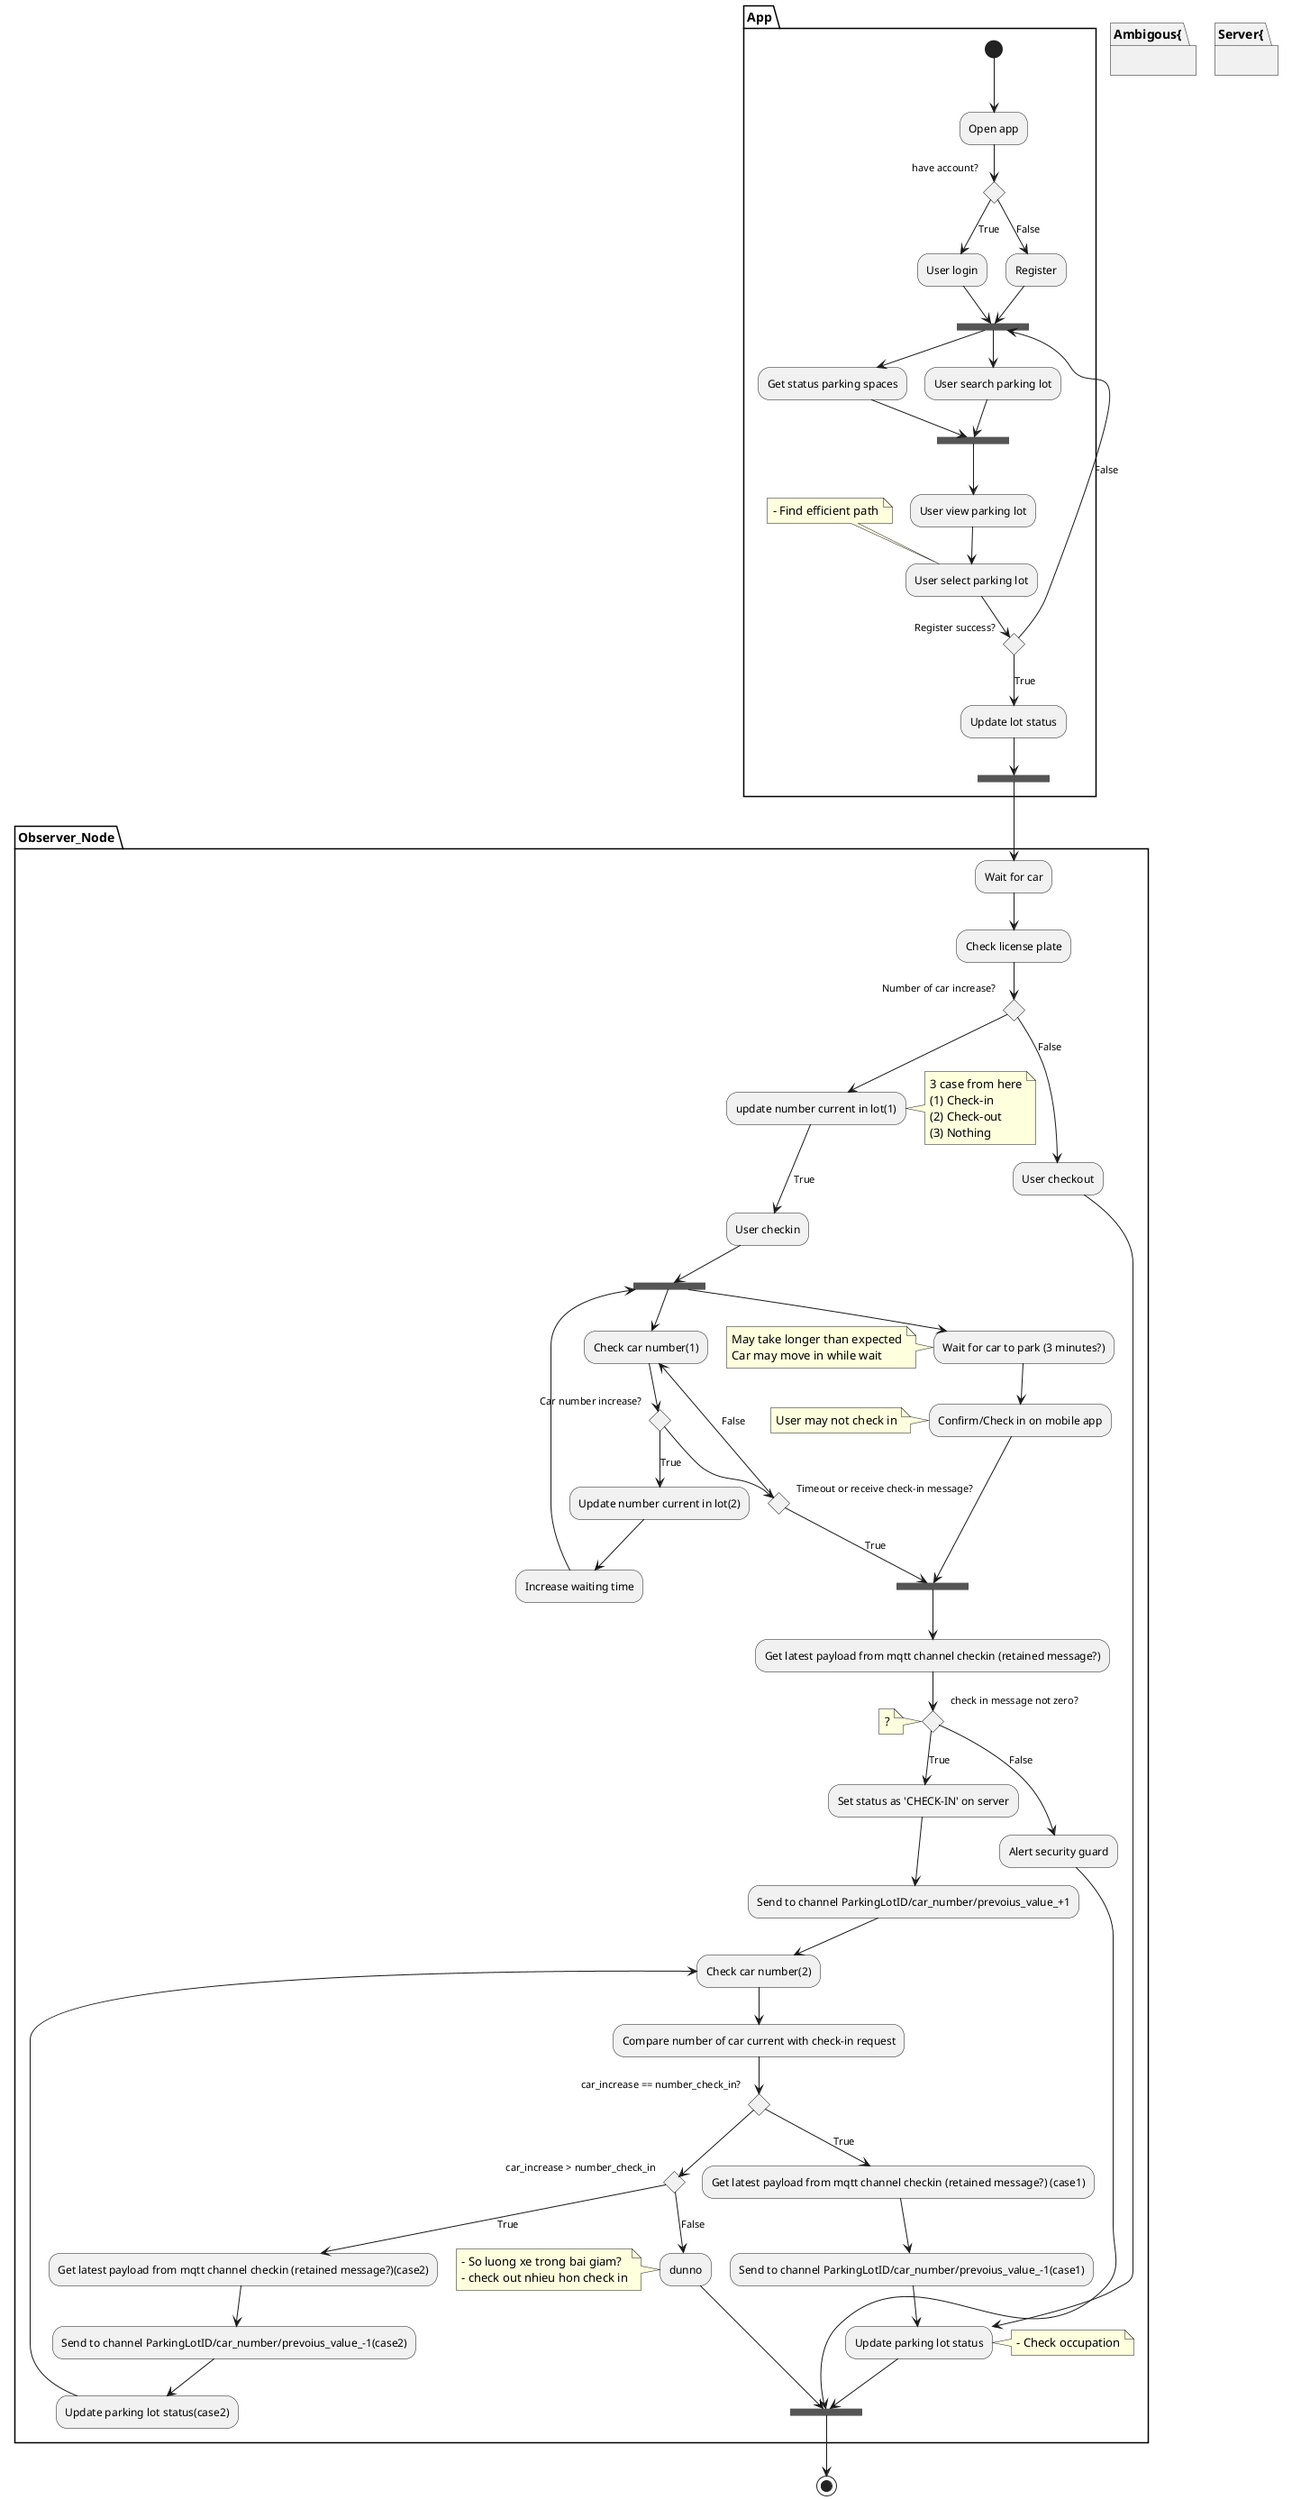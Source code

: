 @startuml test
partition App {
(*) --> "Open app"
if "have account?" then
    -->[True] "User login"
    --> ===BEFORE_CHOOSE_PARKING_LOT===
 else
    -->[False] "Register"
--> ===BEFORE_CHOOSE_PARKING_LOT===
--> "Get status parking spaces"
--> ===BEFORE_CONFIRM===

===BEFORE_CHOOSE_PARKING_LOT=== --> "User search parking lot"
--> ===BEFORE_CONFIRM===
--> "User view parking lot"
--> "User select parking lot"
    note top
        - Find efficient path
    end note
if "Register success?"then
    -->[True] "Update lot status"
else
    -->[False]===BEFORE_CHOOSE_PARKING_LOT===
endif
"Update lot status"--> ===WAIT_FOR_CAR===
}

' check license plate?

partition Observer_Node {
    ===WAIT_FOR_CAR===-->"Wait for car"
    --> "Check license plate"
    if "Number of car increase?" then
        --> "update number current in lot(1)"
        note left
        3 case from here
        (1) Check-in
        (2) Check-out
        (3) Nothing
        end note
        -->[True] "User checkin"
        --> ===BEFORE_PARKING===
        --> "Wait for car to park (3 minutes?)"
        note left
            May take longer than expected
            Car may move in while wait
        end note
        --> "Confirm/Check in on mobile app"
        note left
            User may not check in
        end note
        --> ===AFTER_PARKING===
        -->"Get latest payload from mqtt channel checkin (retained message?)"
        if "check in message not zero?" then
            note left
                ?
            end note
            -->[True] "Set status as 'CHECK-IN' on server"
            -->"Send to channel ParkingLotID/car_number/prevoius_value_+1"
            --> "Check car number(2)"
            -->"Compare number of car current with check-in request" 
            if "car_increase == number_check_in?" then
                -->[True] "Get latest payload from mqtt channel checkin (retained message?) (case1)"
                -->"Send to channel ParkingLotID/car_number/prevoius_value_-1(case1)"
                -->"Update parking lot status"
            else
                if "car_increase > number_check_in" then
                    -->[True] "Get latest payload from mqtt channel checkin (retained message?)(case2)"
                    -->"Send to channel ParkingLotID/car_number/prevoius_value_-1(case2)"
                    -->"Update parking lot status(case2)"
                    --> "Check car number(2)"
                else
                    -->[False] "dunno"
                    note left
                    - So luong xe trong bai giam?
                    - check out nhieu hon check in
                    end note
                endif
            endif
        else
            -->[False] "Alert security guard"
            -->===END===
        endif
    else
        -->[False] "User checkout"
    endif
    --> "Update parking lot status"
        note right
            - Check occupation
        end note
    --> ===END===

    ===BEFORE_PARKING== --> "Check car number(1)"
    if "Car number increase?" then
        -->[True] "Update number current in lot(2)"
        --> "Increase waiting time"
        --> ===BEFORE_PARKING===
    else
        if "Timeout or receive check-in message?" then
            -->[True]===AFTER_PARKING===
        else
            -->[False] "Check car number(1)"
    endif
}

partition Ambigous{
    "dunno"--> ===END===
}

partition Server{
    
}



===END===-->(*)
@enduml
